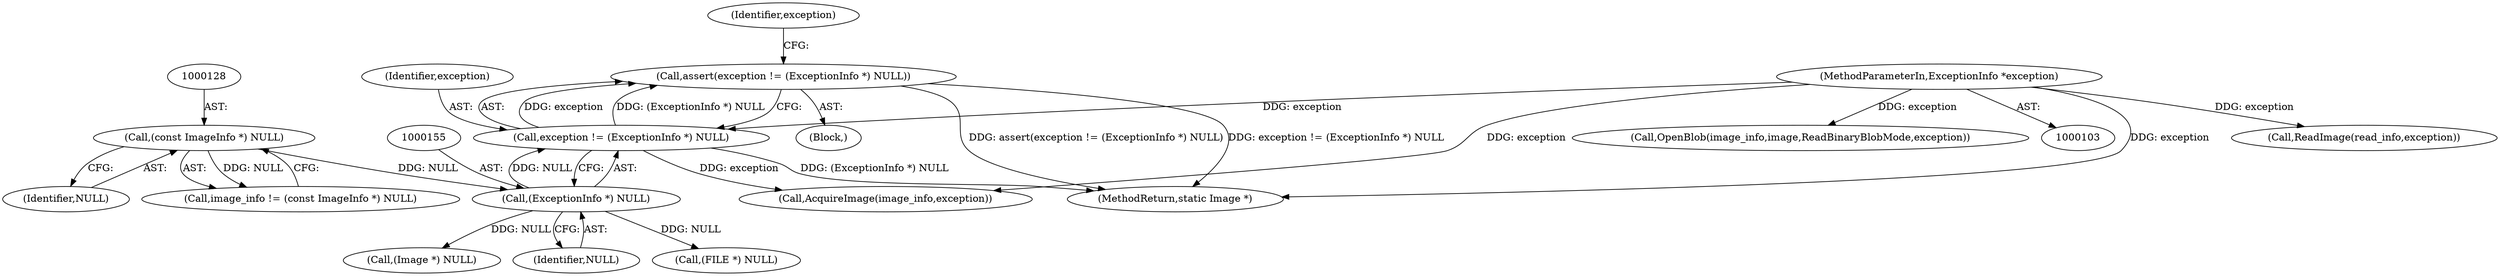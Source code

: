 digraph "0_ImageMagick_6b6bff054d569a77973f2140c0e86366e6168a6c@API" {
"1000151" [label="(Call,assert(exception != (ExceptionInfo *) NULL))"];
"1000152" [label="(Call,exception != (ExceptionInfo *) NULL)"];
"1000105" [label="(MethodParameterIn,ExceptionInfo *exception)"];
"1000154" [label="(Call,(ExceptionInfo *) NULL)"];
"1000127" [label="(Call,(const ImageInfo *) NULL)"];
"1000185" [label="(Call,(Image *) NULL)"];
"1000160" [label="(Identifier,exception)"];
"1000153" [label="(Identifier,exception)"];
"1000151" [label="(Call,assert(exception != (ExceptionInfo *) NULL))"];
"1000465" [label="(Call,ReadImage(read_info,exception))"];
"1000105" [label="(MethodParameterIn,ExceptionInfo *exception)"];
"1000152" [label="(Call,exception != (ExceptionInfo *) NULL)"];
"1000129" [label="(Identifier,NULL)"];
"1000125" [label="(Call,image_info != (const ImageInfo *) NULL)"];
"1000170" [label="(Call,OpenBlob(image_info,image,ReadBinaryBlobMode,exception))"];
"1000156" [label="(Identifier,NULL)"];
"1000513" [label="(MethodReturn,static Image *)"];
"1000106" [label="(Block,)"];
"1000165" [label="(Call,AcquireImage(image_info,exception))"];
"1000351" [label="(Call,(FILE *) NULL)"];
"1000154" [label="(Call,(ExceptionInfo *) NULL)"];
"1000127" [label="(Call,(const ImageInfo *) NULL)"];
"1000151" -> "1000106"  [label="AST: "];
"1000151" -> "1000152"  [label="CFG: "];
"1000152" -> "1000151"  [label="AST: "];
"1000160" -> "1000151"  [label="CFG: "];
"1000151" -> "1000513"  [label="DDG: assert(exception != (ExceptionInfo *) NULL)"];
"1000151" -> "1000513"  [label="DDG: exception != (ExceptionInfo *) NULL"];
"1000152" -> "1000151"  [label="DDG: exception"];
"1000152" -> "1000151"  [label="DDG: (ExceptionInfo *) NULL"];
"1000152" -> "1000154"  [label="CFG: "];
"1000153" -> "1000152"  [label="AST: "];
"1000154" -> "1000152"  [label="AST: "];
"1000152" -> "1000513"  [label="DDG: (ExceptionInfo *) NULL"];
"1000105" -> "1000152"  [label="DDG: exception"];
"1000154" -> "1000152"  [label="DDG: NULL"];
"1000152" -> "1000165"  [label="DDG: exception"];
"1000105" -> "1000103"  [label="AST: "];
"1000105" -> "1000513"  [label="DDG: exception"];
"1000105" -> "1000165"  [label="DDG: exception"];
"1000105" -> "1000170"  [label="DDG: exception"];
"1000105" -> "1000465"  [label="DDG: exception"];
"1000154" -> "1000156"  [label="CFG: "];
"1000155" -> "1000154"  [label="AST: "];
"1000156" -> "1000154"  [label="AST: "];
"1000127" -> "1000154"  [label="DDG: NULL"];
"1000154" -> "1000185"  [label="DDG: NULL"];
"1000154" -> "1000351"  [label="DDG: NULL"];
"1000127" -> "1000125"  [label="AST: "];
"1000127" -> "1000129"  [label="CFG: "];
"1000128" -> "1000127"  [label="AST: "];
"1000129" -> "1000127"  [label="AST: "];
"1000125" -> "1000127"  [label="CFG: "];
"1000127" -> "1000125"  [label="DDG: NULL"];
}

